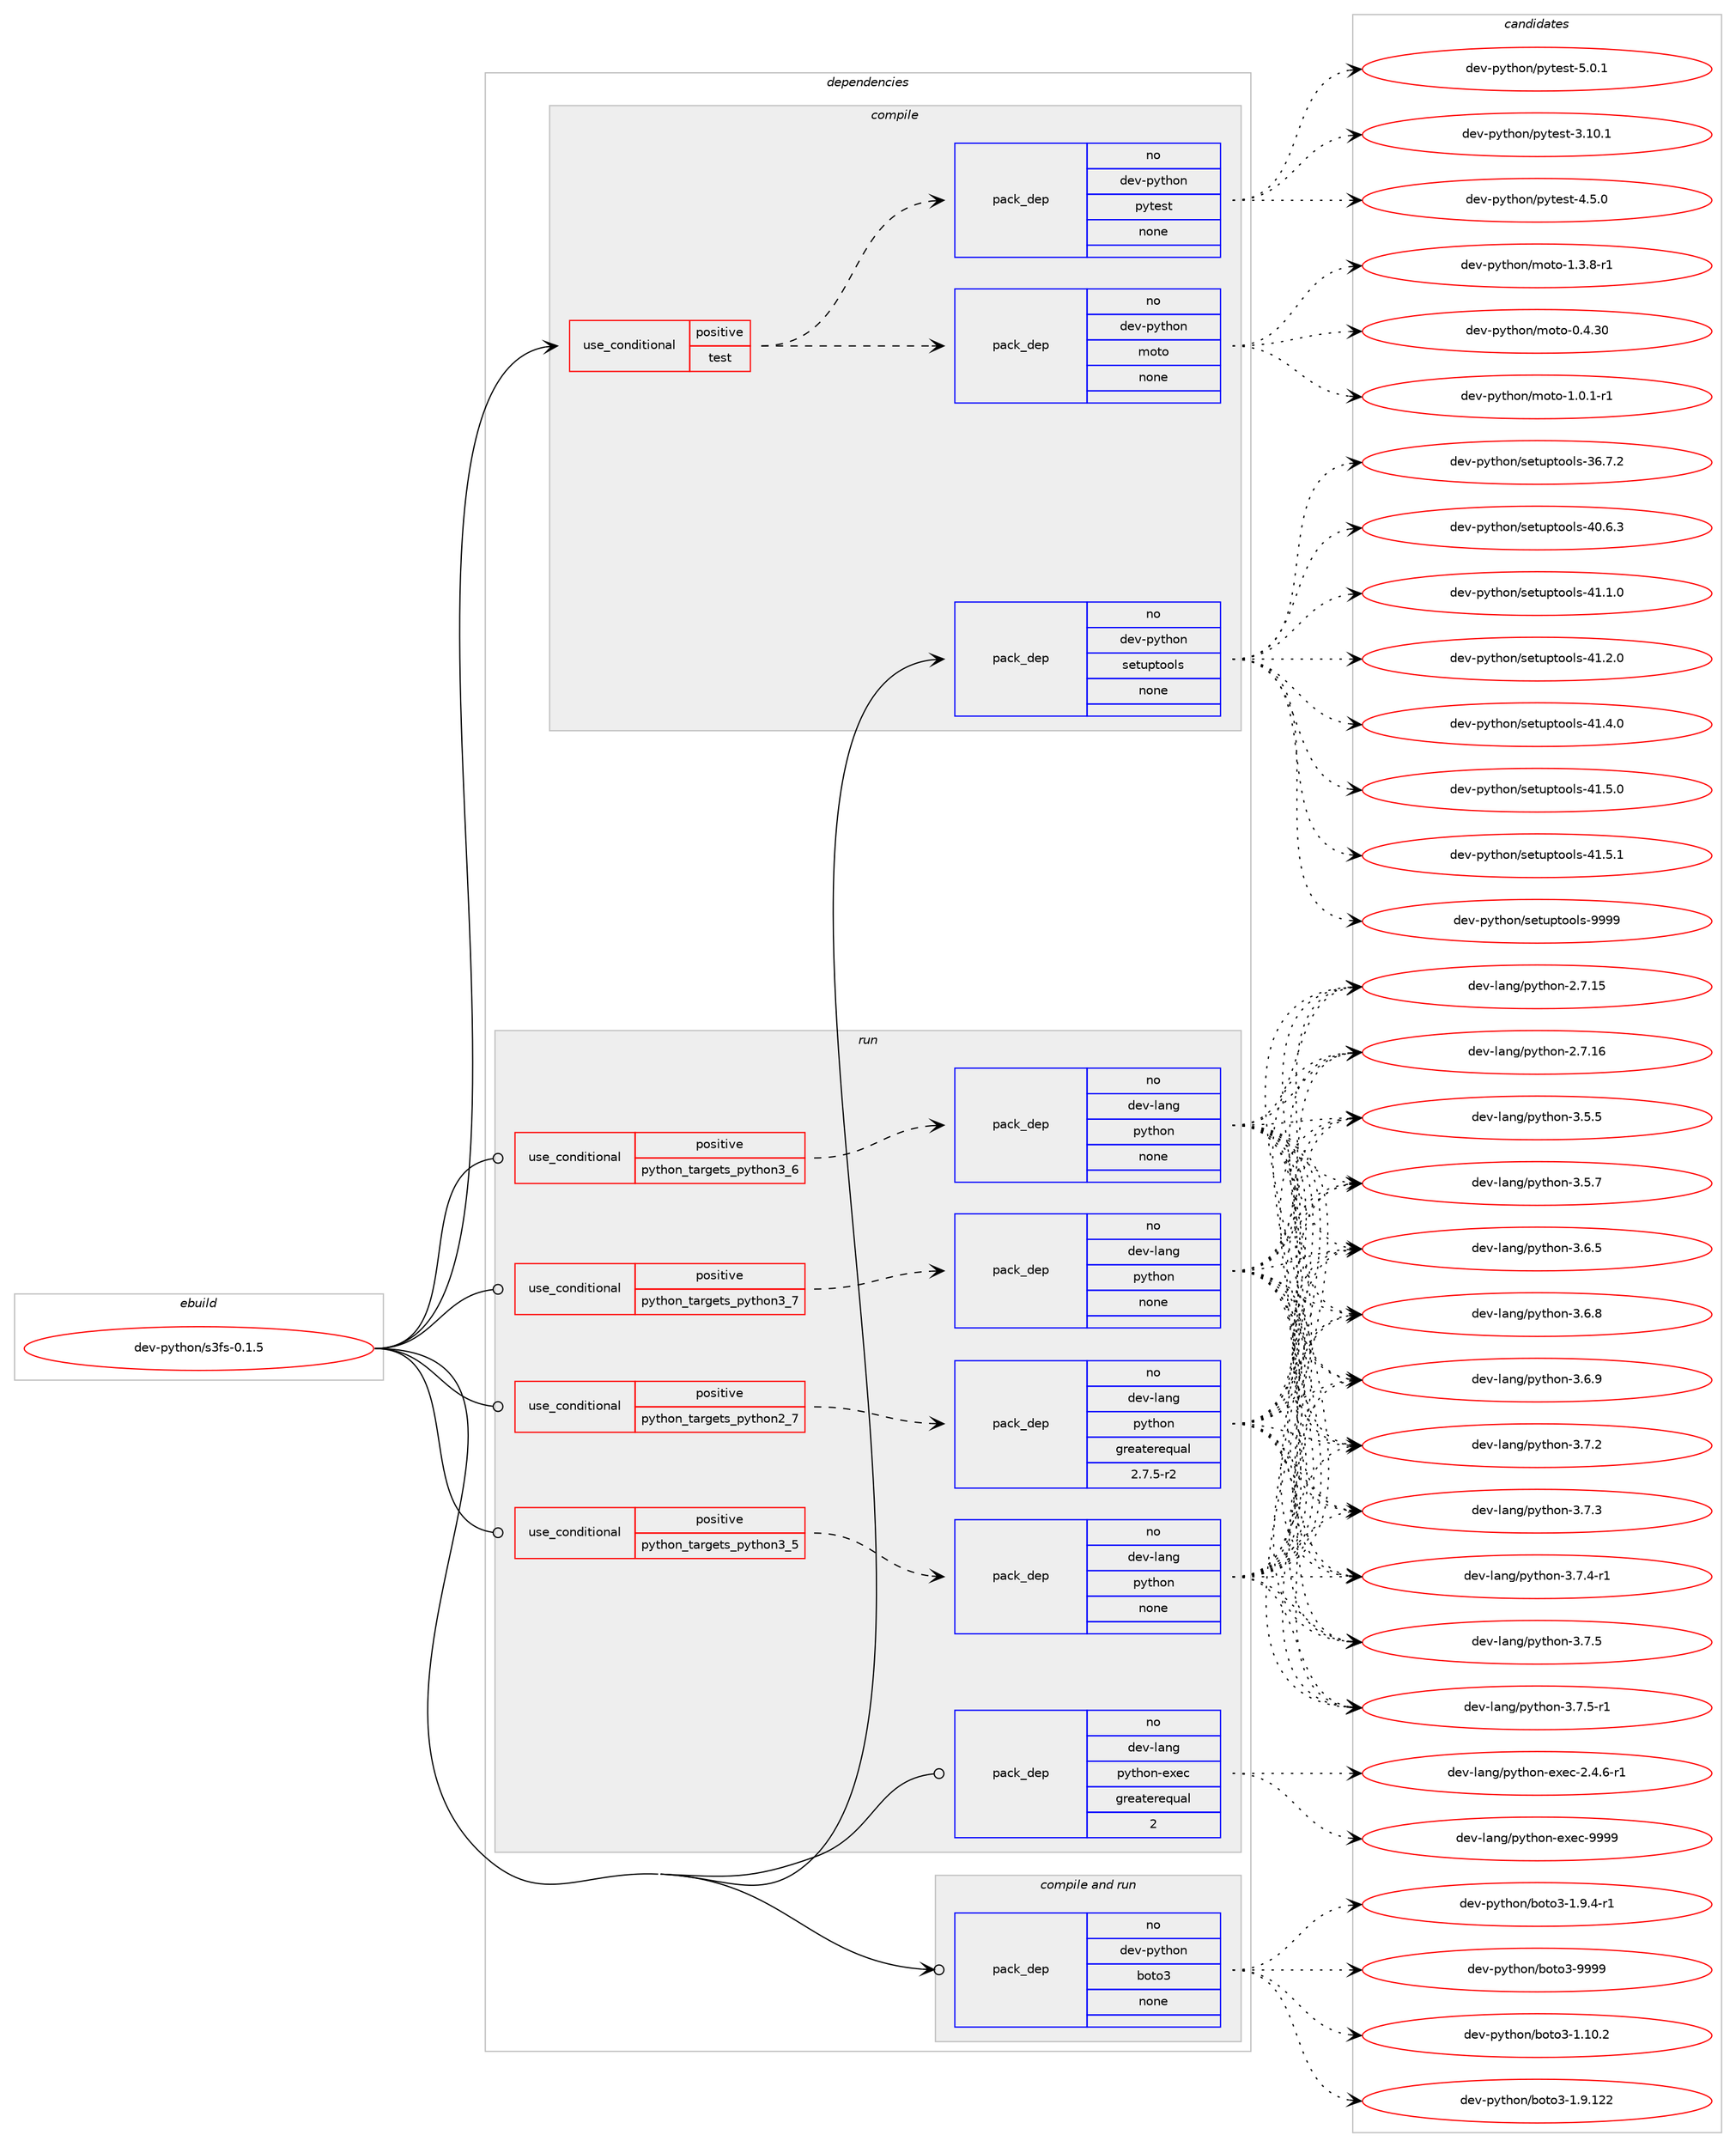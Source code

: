 digraph prolog {

# *************
# Graph options
# *************

newrank=true;
concentrate=true;
compound=true;
graph [rankdir=LR,fontname=Helvetica,fontsize=10,ranksep=1.5];#, ranksep=2.5, nodesep=0.2];
edge  [arrowhead=vee];
node  [fontname=Helvetica,fontsize=10];

# **********
# The ebuild
# **********

subgraph cluster_leftcol {
color=gray;
rank=same;
label=<<i>ebuild</i>>;
id [label="dev-python/s3fs-0.1.5", color=red, width=4, href="../dev-python/s3fs-0.1.5.svg"];
}

# ****************
# The dependencies
# ****************

subgraph cluster_midcol {
color=gray;
label=<<i>dependencies</i>>;
subgraph cluster_compile {
fillcolor="#eeeeee";
style=filled;
label=<<i>compile</i>>;
subgraph cond148984 {
dependency636218 [label=<<TABLE BORDER="0" CELLBORDER="1" CELLSPACING="0" CELLPADDING="4"><TR><TD ROWSPAN="3" CELLPADDING="10">use_conditional</TD></TR><TR><TD>positive</TD></TR><TR><TD>test</TD></TR></TABLE>>, shape=none, color=red];
subgraph pack475353 {
dependency636219 [label=<<TABLE BORDER="0" CELLBORDER="1" CELLSPACING="0" CELLPADDING="4" WIDTH="220"><TR><TD ROWSPAN="6" CELLPADDING="30">pack_dep</TD></TR><TR><TD WIDTH="110">no</TD></TR><TR><TD>dev-python</TD></TR><TR><TD>moto</TD></TR><TR><TD>none</TD></TR><TR><TD></TD></TR></TABLE>>, shape=none, color=blue];
}
dependency636218:e -> dependency636219:w [weight=20,style="dashed",arrowhead="vee"];
subgraph pack475354 {
dependency636220 [label=<<TABLE BORDER="0" CELLBORDER="1" CELLSPACING="0" CELLPADDING="4" WIDTH="220"><TR><TD ROWSPAN="6" CELLPADDING="30">pack_dep</TD></TR><TR><TD WIDTH="110">no</TD></TR><TR><TD>dev-python</TD></TR><TR><TD>pytest</TD></TR><TR><TD>none</TD></TR><TR><TD></TD></TR></TABLE>>, shape=none, color=blue];
}
dependency636218:e -> dependency636220:w [weight=20,style="dashed",arrowhead="vee"];
}
id:e -> dependency636218:w [weight=20,style="solid",arrowhead="vee"];
subgraph pack475355 {
dependency636221 [label=<<TABLE BORDER="0" CELLBORDER="1" CELLSPACING="0" CELLPADDING="4" WIDTH="220"><TR><TD ROWSPAN="6" CELLPADDING="30">pack_dep</TD></TR><TR><TD WIDTH="110">no</TD></TR><TR><TD>dev-python</TD></TR><TR><TD>setuptools</TD></TR><TR><TD>none</TD></TR><TR><TD></TD></TR></TABLE>>, shape=none, color=blue];
}
id:e -> dependency636221:w [weight=20,style="solid",arrowhead="vee"];
}
subgraph cluster_compileandrun {
fillcolor="#eeeeee";
style=filled;
label=<<i>compile and run</i>>;
subgraph pack475356 {
dependency636222 [label=<<TABLE BORDER="0" CELLBORDER="1" CELLSPACING="0" CELLPADDING="4" WIDTH="220"><TR><TD ROWSPAN="6" CELLPADDING="30">pack_dep</TD></TR><TR><TD WIDTH="110">no</TD></TR><TR><TD>dev-python</TD></TR><TR><TD>boto3</TD></TR><TR><TD>none</TD></TR><TR><TD></TD></TR></TABLE>>, shape=none, color=blue];
}
id:e -> dependency636222:w [weight=20,style="solid",arrowhead="odotvee"];
}
subgraph cluster_run {
fillcolor="#eeeeee";
style=filled;
label=<<i>run</i>>;
subgraph cond148985 {
dependency636223 [label=<<TABLE BORDER="0" CELLBORDER="1" CELLSPACING="0" CELLPADDING="4"><TR><TD ROWSPAN="3" CELLPADDING="10">use_conditional</TD></TR><TR><TD>positive</TD></TR><TR><TD>python_targets_python2_7</TD></TR></TABLE>>, shape=none, color=red];
subgraph pack475357 {
dependency636224 [label=<<TABLE BORDER="0" CELLBORDER="1" CELLSPACING="0" CELLPADDING="4" WIDTH="220"><TR><TD ROWSPAN="6" CELLPADDING="30">pack_dep</TD></TR><TR><TD WIDTH="110">no</TD></TR><TR><TD>dev-lang</TD></TR><TR><TD>python</TD></TR><TR><TD>greaterequal</TD></TR><TR><TD>2.7.5-r2</TD></TR></TABLE>>, shape=none, color=blue];
}
dependency636223:e -> dependency636224:w [weight=20,style="dashed",arrowhead="vee"];
}
id:e -> dependency636223:w [weight=20,style="solid",arrowhead="odot"];
subgraph cond148986 {
dependency636225 [label=<<TABLE BORDER="0" CELLBORDER="1" CELLSPACING="0" CELLPADDING="4"><TR><TD ROWSPAN="3" CELLPADDING="10">use_conditional</TD></TR><TR><TD>positive</TD></TR><TR><TD>python_targets_python3_5</TD></TR></TABLE>>, shape=none, color=red];
subgraph pack475358 {
dependency636226 [label=<<TABLE BORDER="0" CELLBORDER="1" CELLSPACING="0" CELLPADDING="4" WIDTH="220"><TR><TD ROWSPAN="6" CELLPADDING="30">pack_dep</TD></TR><TR><TD WIDTH="110">no</TD></TR><TR><TD>dev-lang</TD></TR><TR><TD>python</TD></TR><TR><TD>none</TD></TR><TR><TD></TD></TR></TABLE>>, shape=none, color=blue];
}
dependency636225:e -> dependency636226:w [weight=20,style="dashed",arrowhead="vee"];
}
id:e -> dependency636225:w [weight=20,style="solid",arrowhead="odot"];
subgraph cond148987 {
dependency636227 [label=<<TABLE BORDER="0" CELLBORDER="1" CELLSPACING="0" CELLPADDING="4"><TR><TD ROWSPAN="3" CELLPADDING="10">use_conditional</TD></TR><TR><TD>positive</TD></TR><TR><TD>python_targets_python3_6</TD></TR></TABLE>>, shape=none, color=red];
subgraph pack475359 {
dependency636228 [label=<<TABLE BORDER="0" CELLBORDER="1" CELLSPACING="0" CELLPADDING="4" WIDTH="220"><TR><TD ROWSPAN="6" CELLPADDING="30">pack_dep</TD></TR><TR><TD WIDTH="110">no</TD></TR><TR><TD>dev-lang</TD></TR><TR><TD>python</TD></TR><TR><TD>none</TD></TR><TR><TD></TD></TR></TABLE>>, shape=none, color=blue];
}
dependency636227:e -> dependency636228:w [weight=20,style="dashed",arrowhead="vee"];
}
id:e -> dependency636227:w [weight=20,style="solid",arrowhead="odot"];
subgraph cond148988 {
dependency636229 [label=<<TABLE BORDER="0" CELLBORDER="1" CELLSPACING="0" CELLPADDING="4"><TR><TD ROWSPAN="3" CELLPADDING="10">use_conditional</TD></TR><TR><TD>positive</TD></TR><TR><TD>python_targets_python3_7</TD></TR></TABLE>>, shape=none, color=red];
subgraph pack475360 {
dependency636230 [label=<<TABLE BORDER="0" CELLBORDER="1" CELLSPACING="0" CELLPADDING="4" WIDTH="220"><TR><TD ROWSPAN="6" CELLPADDING="30">pack_dep</TD></TR><TR><TD WIDTH="110">no</TD></TR><TR><TD>dev-lang</TD></TR><TR><TD>python</TD></TR><TR><TD>none</TD></TR><TR><TD></TD></TR></TABLE>>, shape=none, color=blue];
}
dependency636229:e -> dependency636230:w [weight=20,style="dashed",arrowhead="vee"];
}
id:e -> dependency636229:w [weight=20,style="solid",arrowhead="odot"];
subgraph pack475361 {
dependency636231 [label=<<TABLE BORDER="0" CELLBORDER="1" CELLSPACING="0" CELLPADDING="4" WIDTH="220"><TR><TD ROWSPAN="6" CELLPADDING="30">pack_dep</TD></TR><TR><TD WIDTH="110">no</TD></TR><TR><TD>dev-lang</TD></TR><TR><TD>python-exec</TD></TR><TR><TD>greaterequal</TD></TR><TR><TD>2</TD></TR></TABLE>>, shape=none, color=blue];
}
id:e -> dependency636231:w [weight=20,style="solid",arrowhead="odot"];
}
}

# **************
# The candidates
# **************

subgraph cluster_choices {
rank=same;
color=gray;
label=<<i>candidates</i>>;

subgraph choice475353 {
color=black;
nodesep=1;
choice100101118451121211161041111104710911111611145484652465148 [label="dev-python/moto-0.4.30", color=red, width=4,href="../dev-python/moto-0.4.30.svg"];
choice10010111845112121116104111110471091111161114549464846494511449 [label="dev-python/moto-1.0.1-r1", color=red, width=4,href="../dev-python/moto-1.0.1-r1.svg"];
choice10010111845112121116104111110471091111161114549465146564511449 [label="dev-python/moto-1.3.8-r1", color=red, width=4,href="../dev-python/moto-1.3.8-r1.svg"];
dependency636219:e -> choice100101118451121211161041111104710911111611145484652465148:w [style=dotted,weight="100"];
dependency636219:e -> choice10010111845112121116104111110471091111161114549464846494511449:w [style=dotted,weight="100"];
dependency636219:e -> choice10010111845112121116104111110471091111161114549465146564511449:w [style=dotted,weight="100"];
}
subgraph choice475354 {
color=black;
nodesep=1;
choice100101118451121211161041111104711212111610111511645514649484649 [label="dev-python/pytest-3.10.1", color=red, width=4,href="../dev-python/pytest-3.10.1.svg"];
choice1001011184511212111610411111047112121116101115116455246534648 [label="dev-python/pytest-4.5.0", color=red, width=4,href="../dev-python/pytest-4.5.0.svg"];
choice1001011184511212111610411111047112121116101115116455346484649 [label="dev-python/pytest-5.0.1", color=red, width=4,href="../dev-python/pytest-5.0.1.svg"];
dependency636220:e -> choice100101118451121211161041111104711212111610111511645514649484649:w [style=dotted,weight="100"];
dependency636220:e -> choice1001011184511212111610411111047112121116101115116455246534648:w [style=dotted,weight="100"];
dependency636220:e -> choice1001011184511212111610411111047112121116101115116455346484649:w [style=dotted,weight="100"];
}
subgraph choice475355 {
color=black;
nodesep=1;
choice100101118451121211161041111104711510111611711211611111110811545515446554650 [label="dev-python/setuptools-36.7.2", color=red, width=4,href="../dev-python/setuptools-36.7.2.svg"];
choice100101118451121211161041111104711510111611711211611111110811545524846544651 [label="dev-python/setuptools-40.6.3", color=red, width=4,href="../dev-python/setuptools-40.6.3.svg"];
choice100101118451121211161041111104711510111611711211611111110811545524946494648 [label="dev-python/setuptools-41.1.0", color=red, width=4,href="../dev-python/setuptools-41.1.0.svg"];
choice100101118451121211161041111104711510111611711211611111110811545524946504648 [label="dev-python/setuptools-41.2.0", color=red, width=4,href="../dev-python/setuptools-41.2.0.svg"];
choice100101118451121211161041111104711510111611711211611111110811545524946524648 [label="dev-python/setuptools-41.4.0", color=red, width=4,href="../dev-python/setuptools-41.4.0.svg"];
choice100101118451121211161041111104711510111611711211611111110811545524946534648 [label="dev-python/setuptools-41.5.0", color=red, width=4,href="../dev-python/setuptools-41.5.0.svg"];
choice100101118451121211161041111104711510111611711211611111110811545524946534649 [label="dev-python/setuptools-41.5.1", color=red, width=4,href="../dev-python/setuptools-41.5.1.svg"];
choice10010111845112121116104111110471151011161171121161111111081154557575757 [label="dev-python/setuptools-9999", color=red, width=4,href="../dev-python/setuptools-9999.svg"];
dependency636221:e -> choice100101118451121211161041111104711510111611711211611111110811545515446554650:w [style=dotted,weight="100"];
dependency636221:e -> choice100101118451121211161041111104711510111611711211611111110811545524846544651:w [style=dotted,weight="100"];
dependency636221:e -> choice100101118451121211161041111104711510111611711211611111110811545524946494648:w [style=dotted,weight="100"];
dependency636221:e -> choice100101118451121211161041111104711510111611711211611111110811545524946504648:w [style=dotted,weight="100"];
dependency636221:e -> choice100101118451121211161041111104711510111611711211611111110811545524946524648:w [style=dotted,weight="100"];
dependency636221:e -> choice100101118451121211161041111104711510111611711211611111110811545524946534648:w [style=dotted,weight="100"];
dependency636221:e -> choice100101118451121211161041111104711510111611711211611111110811545524946534649:w [style=dotted,weight="100"];
dependency636221:e -> choice10010111845112121116104111110471151011161171121161111111081154557575757:w [style=dotted,weight="100"];
}
subgraph choice475356 {
color=black;
nodesep=1;
choice1001011184511212111610411111047981111161115145494649484650 [label="dev-python/boto3-1.10.2", color=red, width=4,href="../dev-python/boto3-1.10.2.svg"];
choice100101118451121211161041111104798111116111514549465746495050 [label="dev-python/boto3-1.9.122", color=red, width=4,href="../dev-python/boto3-1.9.122.svg"];
choice100101118451121211161041111104798111116111514549465746524511449 [label="dev-python/boto3-1.9.4-r1", color=red, width=4,href="../dev-python/boto3-1.9.4-r1.svg"];
choice100101118451121211161041111104798111116111514557575757 [label="dev-python/boto3-9999", color=red, width=4,href="../dev-python/boto3-9999.svg"];
dependency636222:e -> choice1001011184511212111610411111047981111161115145494649484650:w [style=dotted,weight="100"];
dependency636222:e -> choice100101118451121211161041111104798111116111514549465746495050:w [style=dotted,weight="100"];
dependency636222:e -> choice100101118451121211161041111104798111116111514549465746524511449:w [style=dotted,weight="100"];
dependency636222:e -> choice100101118451121211161041111104798111116111514557575757:w [style=dotted,weight="100"];
}
subgraph choice475357 {
color=black;
nodesep=1;
choice10010111845108971101034711212111610411111045504655464953 [label="dev-lang/python-2.7.15", color=red, width=4,href="../dev-lang/python-2.7.15.svg"];
choice10010111845108971101034711212111610411111045504655464954 [label="dev-lang/python-2.7.16", color=red, width=4,href="../dev-lang/python-2.7.16.svg"];
choice100101118451089711010347112121116104111110455146534653 [label="dev-lang/python-3.5.5", color=red, width=4,href="../dev-lang/python-3.5.5.svg"];
choice100101118451089711010347112121116104111110455146534655 [label="dev-lang/python-3.5.7", color=red, width=4,href="../dev-lang/python-3.5.7.svg"];
choice100101118451089711010347112121116104111110455146544653 [label="dev-lang/python-3.6.5", color=red, width=4,href="../dev-lang/python-3.6.5.svg"];
choice100101118451089711010347112121116104111110455146544656 [label="dev-lang/python-3.6.8", color=red, width=4,href="../dev-lang/python-3.6.8.svg"];
choice100101118451089711010347112121116104111110455146544657 [label="dev-lang/python-3.6.9", color=red, width=4,href="../dev-lang/python-3.6.9.svg"];
choice100101118451089711010347112121116104111110455146554650 [label="dev-lang/python-3.7.2", color=red, width=4,href="../dev-lang/python-3.7.2.svg"];
choice100101118451089711010347112121116104111110455146554651 [label="dev-lang/python-3.7.3", color=red, width=4,href="../dev-lang/python-3.7.3.svg"];
choice1001011184510897110103471121211161041111104551465546524511449 [label="dev-lang/python-3.7.4-r1", color=red, width=4,href="../dev-lang/python-3.7.4-r1.svg"];
choice100101118451089711010347112121116104111110455146554653 [label="dev-lang/python-3.7.5", color=red, width=4,href="../dev-lang/python-3.7.5.svg"];
choice1001011184510897110103471121211161041111104551465546534511449 [label="dev-lang/python-3.7.5-r1", color=red, width=4,href="../dev-lang/python-3.7.5-r1.svg"];
dependency636224:e -> choice10010111845108971101034711212111610411111045504655464953:w [style=dotted,weight="100"];
dependency636224:e -> choice10010111845108971101034711212111610411111045504655464954:w [style=dotted,weight="100"];
dependency636224:e -> choice100101118451089711010347112121116104111110455146534653:w [style=dotted,weight="100"];
dependency636224:e -> choice100101118451089711010347112121116104111110455146534655:w [style=dotted,weight="100"];
dependency636224:e -> choice100101118451089711010347112121116104111110455146544653:w [style=dotted,weight="100"];
dependency636224:e -> choice100101118451089711010347112121116104111110455146544656:w [style=dotted,weight="100"];
dependency636224:e -> choice100101118451089711010347112121116104111110455146544657:w [style=dotted,weight="100"];
dependency636224:e -> choice100101118451089711010347112121116104111110455146554650:w [style=dotted,weight="100"];
dependency636224:e -> choice100101118451089711010347112121116104111110455146554651:w [style=dotted,weight="100"];
dependency636224:e -> choice1001011184510897110103471121211161041111104551465546524511449:w [style=dotted,weight="100"];
dependency636224:e -> choice100101118451089711010347112121116104111110455146554653:w [style=dotted,weight="100"];
dependency636224:e -> choice1001011184510897110103471121211161041111104551465546534511449:w [style=dotted,weight="100"];
}
subgraph choice475358 {
color=black;
nodesep=1;
choice10010111845108971101034711212111610411111045504655464953 [label="dev-lang/python-2.7.15", color=red, width=4,href="../dev-lang/python-2.7.15.svg"];
choice10010111845108971101034711212111610411111045504655464954 [label="dev-lang/python-2.7.16", color=red, width=4,href="../dev-lang/python-2.7.16.svg"];
choice100101118451089711010347112121116104111110455146534653 [label="dev-lang/python-3.5.5", color=red, width=4,href="../dev-lang/python-3.5.5.svg"];
choice100101118451089711010347112121116104111110455146534655 [label="dev-lang/python-3.5.7", color=red, width=4,href="../dev-lang/python-3.5.7.svg"];
choice100101118451089711010347112121116104111110455146544653 [label="dev-lang/python-3.6.5", color=red, width=4,href="../dev-lang/python-3.6.5.svg"];
choice100101118451089711010347112121116104111110455146544656 [label="dev-lang/python-3.6.8", color=red, width=4,href="../dev-lang/python-3.6.8.svg"];
choice100101118451089711010347112121116104111110455146544657 [label="dev-lang/python-3.6.9", color=red, width=4,href="../dev-lang/python-3.6.9.svg"];
choice100101118451089711010347112121116104111110455146554650 [label="dev-lang/python-3.7.2", color=red, width=4,href="../dev-lang/python-3.7.2.svg"];
choice100101118451089711010347112121116104111110455146554651 [label="dev-lang/python-3.7.3", color=red, width=4,href="../dev-lang/python-3.7.3.svg"];
choice1001011184510897110103471121211161041111104551465546524511449 [label="dev-lang/python-3.7.4-r1", color=red, width=4,href="../dev-lang/python-3.7.4-r1.svg"];
choice100101118451089711010347112121116104111110455146554653 [label="dev-lang/python-3.7.5", color=red, width=4,href="../dev-lang/python-3.7.5.svg"];
choice1001011184510897110103471121211161041111104551465546534511449 [label="dev-lang/python-3.7.5-r1", color=red, width=4,href="../dev-lang/python-3.7.5-r1.svg"];
dependency636226:e -> choice10010111845108971101034711212111610411111045504655464953:w [style=dotted,weight="100"];
dependency636226:e -> choice10010111845108971101034711212111610411111045504655464954:w [style=dotted,weight="100"];
dependency636226:e -> choice100101118451089711010347112121116104111110455146534653:w [style=dotted,weight="100"];
dependency636226:e -> choice100101118451089711010347112121116104111110455146534655:w [style=dotted,weight="100"];
dependency636226:e -> choice100101118451089711010347112121116104111110455146544653:w [style=dotted,weight="100"];
dependency636226:e -> choice100101118451089711010347112121116104111110455146544656:w [style=dotted,weight="100"];
dependency636226:e -> choice100101118451089711010347112121116104111110455146544657:w [style=dotted,weight="100"];
dependency636226:e -> choice100101118451089711010347112121116104111110455146554650:w [style=dotted,weight="100"];
dependency636226:e -> choice100101118451089711010347112121116104111110455146554651:w [style=dotted,weight="100"];
dependency636226:e -> choice1001011184510897110103471121211161041111104551465546524511449:w [style=dotted,weight="100"];
dependency636226:e -> choice100101118451089711010347112121116104111110455146554653:w [style=dotted,weight="100"];
dependency636226:e -> choice1001011184510897110103471121211161041111104551465546534511449:w [style=dotted,weight="100"];
}
subgraph choice475359 {
color=black;
nodesep=1;
choice10010111845108971101034711212111610411111045504655464953 [label="dev-lang/python-2.7.15", color=red, width=4,href="../dev-lang/python-2.7.15.svg"];
choice10010111845108971101034711212111610411111045504655464954 [label="dev-lang/python-2.7.16", color=red, width=4,href="../dev-lang/python-2.7.16.svg"];
choice100101118451089711010347112121116104111110455146534653 [label="dev-lang/python-3.5.5", color=red, width=4,href="../dev-lang/python-3.5.5.svg"];
choice100101118451089711010347112121116104111110455146534655 [label="dev-lang/python-3.5.7", color=red, width=4,href="../dev-lang/python-3.5.7.svg"];
choice100101118451089711010347112121116104111110455146544653 [label="dev-lang/python-3.6.5", color=red, width=4,href="../dev-lang/python-3.6.5.svg"];
choice100101118451089711010347112121116104111110455146544656 [label="dev-lang/python-3.6.8", color=red, width=4,href="../dev-lang/python-3.6.8.svg"];
choice100101118451089711010347112121116104111110455146544657 [label="dev-lang/python-3.6.9", color=red, width=4,href="../dev-lang/python-3.6.9.svg"];
choice100101118451089711010347112121116104111110455146554650 [label="dev-lang/python-3.7.2", color=red, width=4,href="../dev-lang/python-3.7.2.svg"];
choice100101118451089711010347112121116104111110455146554651 [label="dev-lang/python-3.7.3", color=red, width=4,href="../dev-lang/python-3.7.3.svg"];
choice1001011184510897110103471121211161041111104551465546524511449 [label="dev-lang/python-3.7.4-r1", color=red, width=4,href="../dev-lang/python-3.7.4-r1.svg"];
choice100101118451089711010347112121116104111110455146554653 [label="dev-lang/python-3.7.5", color=red, width=4,href="../dev-lang/python-3.7.5.svg"];
choice1001011184510897110103471121211161041111104551465546534511449 [label="dev-lang/python-3.7.5-r1", color=red, width=4,href="../dev-lang/python-3.7.5-r1.svg"];
dependency636228:e -> choice10010111845108971101034711212111610411111045504655464953:w [style=dotted,weight="100"];
dependency636228:e -> choice10010111845108971101034711212111610411111045504655464954:w [style=dotted,weight="100"];
dependency636228:e -> choice100101118451089711010347112121116104111110455146534653:w [style=dotted,weight="100"];
dependency636228:e -> choice100101118451089711010347112121116104111110455146534655:w [style=dotted,weight="100"];
dependency636228:e -> choice100101118451089711010347112121116104111110455146544653:w [style=dotted,weight="100"];
dependency636228:e -> choice100101118451089711010347112121116104111110455146544656:w [style=dotted,weight="100"];
dependency636228:e -> choice100101118451089711010347112121116104111110455146544657:w [style=dotted,weight="100"];
dependency636228:e -> choice100101118451089711010347112121116104111110455146554650:w [style=dotted,weight="100"];
dependency636228:e -> choice100101118451089711010347112121116104111110455146554651:w [style=dotted,weight="100"];
dependency636228:e -> choice1001011184510897110103471121211161041111104551465546524511449:w [style=dotted,weight="100"];
dependency636228:e -> choice100101118451089711010347112121116104111110455146554653:w [style=dotted,weight="100"];
dependency636228:e -> choice1001011184510897110103471121211161041111104551465546534511449:w [style=dotted,weight="100"];
}
subgraph choice475360 {
color=black;
nodesep=1;
choice10010111845108971101034711212111610411111045504655464953 [label="dev-lang/python-2.7.15", color=red, width=4,href="../dev-lang/python-2.7.15.svg"];
choice10010111845108971101034711212111610411111045504655464954 [label="dev-lang/python-2.7.16", color=red, width=4,href="../dev-lang/python-2.7.16.svg"];
choice100101118451089711010347112121116104111110455146534653 [label="dev-lang/python-3.5.5", color=red, width=4,href="../dev-lang/python-3.5.5.svg"];
choice100101118451089711010347112121116104111110455146534655 [label="dev-lang/python-3.5.7", color=red, width=4,href="../dev-lang/python-3.5.7.svg"];
choice100101118451089711010347112121116104111110455146544653 [label="dev-lang/python-3.6.5", color=red, width=4,href="../dev-lang/python-3.6.5.svg"];
choice100101118451089711010347112121116104111110455146544656 [label="dev-lang/python-3.6.8", color=red, width=4,href="../dev-lang/python-3.6.8.svg"];
choice100101118451089711010347112121116104111110455146544657 [label="dev-lang/python-3.6.9", color=red, width=4,href="../dev-lang/python-3.6.9.svg"];
choice100101118451089711010347112121116104111110455146554650 [label="dev-lang/python-3.7.2", color=red, width=4,href="../dev-lang/python-3.7.2.svg"];
choice100101118451089711010347112121116104111110455146554651 [label="dev-lang/python-3.7.3", color=red, width=4,href="../dev-lang/python-3.7.3.svg"];
choice1001011184510897110103471121211161041111104551465546524511449 [label="dev-lang/python-3.7.4-r1", color=red, width=4,href="../dev-lang/python-3.7.4-r1.svg"];
choice100101118451089711010347112121116104111110455146554653 [label="dev-lang/python-3.7.5", color=red, width=4,href="../dev-lang/python-3.7.5.svg"];
choice1001011184510897110103471121211161041111104551465546534511449 [label="dev-lang/python-3.7.5-r1", color=red, width=4,href="../dev-lang/python-3.7.5-r1.svg"];
dependency636230:e -> choice10010111845108971101034711212111610411111045504655464953:w [style=dotted,weight="100"];
dependency636230:e -> choice10010111845108971101034711212111610411111045504655464954:w [style=dotted,weight="100"];
dependency636230:e -> choice100101118451089711010347112121116104111110455146534653:w [style=dotted,weight="100"];
dependency636230:e -> choice100101118451089711010347112121116104111110455146534655:w [style=dotted,weight="100"];
dependency636230:e -> choice100101118451089711010347112121116104111110455146544653:w [style=dotted,weight="100"];
dependency636230:e -> choice100101118451089711010347112121116104111110455146544656:w [style=dotted,weight="100"];
dependency636230:e -> choice100101118451089711010347112121116104111110455146544657:w [style=dotted,weight="100"];
dependency636230:e -> choice100101118451089711010347112121116104111110455146554650:w [style=dotted,weight="100"];
dependency636230:e -> choice100101118451089711010347112121116104111110455146554651:w [style=dotted,weight="100"];
dependency636230:e -> choice1001011184510897110103471121211161041111104551465546524511449:w [style=dotted,weight="100"];
dependency636230:e -> choice100101118451089711010347112121116104111110455146554653:w [style=dotted,weight="100"];
dependency636230:e -> choice1001011184510897110103471121211161041111104551465546534511449:w [style=dotted,weight="100"];
}
subgraph choice475361 {
color=black;
nodesep=1;
choice10010111845108971101034711212111610411111045101120101994550465246544511449 [label="dev-lang/python-exec-2.4.6-r1", color=red, width=4,href="../dev-lang/python-exec-2.4.6-r1.svg"];
choice10010111845108971101034711212111610411111045101120101994557575757 [label="dev-lang/python-exec-9999", color=red, width=4,href="../dev-lang/python-exec-9999.svg"];
dependency636231:e -> choice10010111845108971101034711212111610411111045101120101994550465246544511449:w [style=dotted,weight="100"];
dependency636231:e -> choice10010111845108971101034711212111610411111045101120101994557575757:w [style=dotted,weight="100"];
}
}

}
